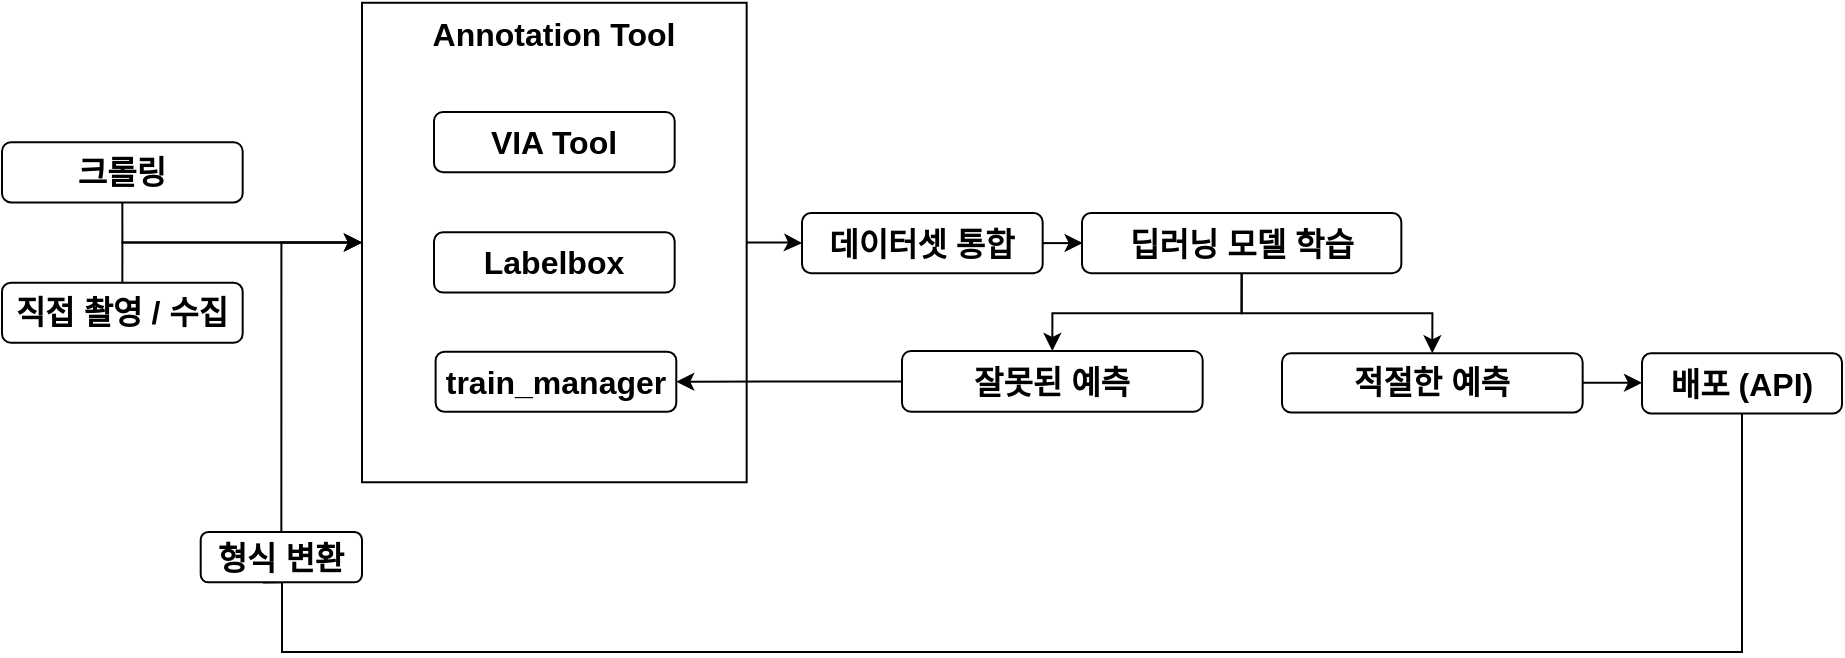 <mxfile version="20.3.3" type="github"><diagram id="LLGtZsVLApm6aKQM2JQc" name="페이지-1"><mxGraphModel dx="1278" dy="539" grid="1" gridSize="10" guides="1" tooltips="1" connect="1" arrows="1" fold="1" page="1" pageScale="1" pageWidth="827" pageHeight="1169" math="0" shadow="0"><root><mxCell id="0"/><mxCell id="1" parent="0"/><mxCell id="Xvsy4DJiGhfYOxLdxr2o-5" value="&lt;span style=&quot;font-size: 16px;&quot;&gt;Annotation Tool&lt;/span&gt;" style="whiteSpace=wrap;html=1;verticalAlign=top;fontSize=16;fontStyle=1" parent="1" vertex="1"><mxGeometry x="280.0" y="215.39" width="192.33" height="239.74" as="geometry"/></mxCell><mxCell id="QGq_M02iSiS660ges3lt-46" style="edgeStyle=orthogonalEdgeStyle;rounded=0;orthogonalLoop=1;jettySize=auto;html=1;exitX=0.5;exitY=1;exitDx=0;exitDy=0;entryX=0;entryY=0.5;entryDx=0;entryDy=0;" parent="1" source="Xvsy4DJiGhfYOxLdxr2o-1" target="Xvsy4DJiGhfYOxLdxr2o-5" edge="1"><mxGeometry relative="1" as="geometry"/></mxCell><mxCell id="Xvsy4DJiGhfYOxLdxr2o-1" value="크롤링" style="rounded=1;whiteSpace=wrap;html=1;fontSize=16;fontStyle=1" parent="1" vertex="1"><mxGeometry x="100" y="285.119" width="120.336" height="30.084" as="geometry"/></mxCell><mxCell id="QGq_M02iSiS660ges3lt-47" style="edgeStyle=orthogonalEdgeStyle;rounded=0;orthogonalLoop=1;jettySize=auto;html=1;exitX=0.5;exitY=0;exitDx=0;exitDy=0;entryX=0;entryY=0.5;entryDx=0;entryDy=0;" parent="1" source="Xvsy4DJiGhfYOxLdxr2o-2" target="Xvsy4DJiGhfYOxLdxr2o-5" edge="1"><mxGeometry relative="1" as="geometry"/></mxCell><mxCell id="Xvsy4DJiGhfYOxLdxr2o-2" value="직접 촬영 / 수집" style="rounded=1;whiteSpace=wrap;html=1;fontSize=16;fontStyle=1" parent="1" vertex="1"><mxGeometry x="100" y="355.316" width="120.336" height="30.084" as="geometry"/></mxCell><mxCell id="Xvsy4DJiGhfYOxLdxr2o-3" value="VIA Tool" style="rounded=1;whiteSpace=wrap;html=1;fontSize=16;fontStyle=1" parent="1" vertex="1"><mxGeometry x="316.0" y="269.998" width="120.336" height="30.084" as="geometry"/></mxCell><mxCell id="Xvsy4DJiGhfYOxLdxr2o-4" value="Labelbox" style="rounded=1;whiteSpace=wrap;html=1;fontSize=16;fontStyle=1" parent="1" vertex="1"><mxGeometry x="316.0" y="330.167" width="120.336" height="30.084" as="geometry"/></mxCell><mxCell id="Xvsy4DJiGhfYOxLdxr2o-23" value="데이터셋 통합" style="rounded=1;whiteSpace=wrap;html=1;fontSize=16;fontStyle=1" parent="1" vertex="1"><mxGeometry x="500.004" y="320.518" width="120.336" height="30.084" as="geometry"/></mxCell><mxCell id="Xvsy4DJiGhfYOxLdxr2o-29" style="edgeStyle=orthogonalEdgeStyle;rounded=0;orthogonalLoop=1;jettySize=auto;html=1;entryX=0;entryY=0.5;entryDx=0;entryDy=0;fontSize=16;fontStyle=1" parent="1" source="Xvsy4DJiGhfYOxLdxr2o-5" target="Xvsy4DJiGhfYOxLdxr2o-23" edge="1"><mxGeometry relative="1" as="geometry"/></mxCell><mxCell id="QGq_M02iSiS660ges3lt-22" style="edgeStyle=orthogonalEdgeStyle;rounded=0;orthogonalLoop=1;jettySize=auto;html=1;exitX=0.5;exitY=1;exitDx=0;exitDy=0;entryX=0.5;entryY=0;entryDx=0;entryDy=0;" parent="1" source="Xvsy4DJiGhfYOxLdxr2o-10" target="QGq_M02iSiS660ges3lt-20" edge="1"><mxGeometry relative="1" as="geometry"/></mxCell><mxCell id="QGq_M02iSiS660ges3lt-44" style="edgeStyle=orthogonalEdgeStyle;rounded=0;orthogonalLoop=1;jettySize=auto;html=1;exitX=0.5;exitY=1;exitDx=0;exitDy=0;entryX=0.5;entryY=0;entryDx=0;entryDy=0;" parent="1" source="Xvsy4DJiGhfYOxLdxr2o-10" target="QGq_M02iSiS660ges3lt-19" edge="1"><mxGeometry relative="1" as="geometry"/></mxCell><mxCell id="Xvsy4DJiGhfYOxLdxr2o-10" value="딥러닝 모델 학습" style="rounded=1;whiteSpace=wrap;html=1;fontSize=16;fontStyle=1" parent="1" vertex="1"><mxGeometry x="640" y="320.52" width="159.67" height="30.08" as="geometry"/></mxCell><mxCell id="Xvsy4DJiGhfYOxLdxr2o-27" style="edgeStyle=orthogonalEdgeStyle;rounded=0;orthogonalLoop=1;jettySize=auto;html=1;fontSize=16;fontStyle=1;entryX=0;entryY=0.5;entryDx=0;entryDy=0;" parent="1" source="Xvsy4DJiGhfYOxLdxr2o-23" target="Xvsy4DJiGhfYOxLdxr2o-10" edge="1"><mxGeometry relative="1" as="geometry"><mxPoint x="763.96" y="470.3" as="targetPoint"/></mxGeometry></mxCell><mxCell id="Xvsy4DJiGhfYOxLdxr2o-17" value="배포 (API)" style="rounded=1;whiteSpace=wrap;html=1;fontSize=16;fontStyle=1" parent="1" vertex="1"><mxGeometry x="920" y="390.64" width="100" height="30.08" as="geometry"/></mxCell><mxCell id="QGq_M02iSiS660ges3lt-23" style="edgeStyle=orthogonalEdgeStyle;rounded=0;orthogonalLoop=1;jettySize=auto;html=1;exitX=1;exitY=0.5;exitDx=0;exitDy=0;entryX=0;entryY=0.5;entryDx=0;entryDy=0;" parent="1" source="QGq_M02iSiS660ges3lt-19" target="Xvsy4DJiGhfYOxLdxr2o-17" edge="1"><mxGeometry relative="1" as="geometry"/></mxCell><mxCell id="QGq_M02iSiS660ges3lt-19" value="적절한 예측" style="rounded=1;whiteSpace=wrap;html=1;fontSize=16;fontStyle=1" parent="1" vertex="1"><mxGeometry x="740" y="390.64" width="150.33" height="29.57" as="geometry"/></mxCell><mxCell id="QGq_M02iSiS660ges3lt-42" style="edgeStyle=orthogonalEdgeStyle;rounded=0;orthogonalLoop=1;jettySize=auto;html=1;exitX=0;exitY=0.5;exitDx=0;exitDy=0;entryX=1;entryY=0.5;entryDx=0;entryDy=0;" parent="1" source="QGq_M02iSiS660ges3lt-20" target="QGq_M02iSiS660ges3lt-25" edge="1"><mxGeometry relative="1" as="geometry"/></mxCell><mxCell id="QGq_M02iSiS660ges3lt-20" value="잘못된 예측" style="rounded=1;whiteSpace=wrap;html=1;fontSize=16;fontStyle=1;fillColor=#FFFFFF;" parent="1" vertex="1"><mxGeometry x="550" y="389.49" width="150.33" height="30.42" as="geometry"/></mxCell><mxCell id="QGq_M02iSiS660ges3lt-25" value="train_manager" style="rounded=1;whiteSpace=wrap;html=1;fontSize=16;fontStyle=1;fillColor=#FFFFFF;" parent="1" vertex="1"><mxGeometry x="316.81" y="389.827" width="120.336" height="30.084" as="geometry"/></mxCell><mxCell id="QGq_M02iSiS660ges3lt-34" value="" style="edgeStyle=orthogonalEdgeStyle;rounded=0;orthogonalLoop=1;jettySize=auto;html=1;fontSize=16;exitX=0.5;exitY=1;exitDx=0;exitDy=0;endArrow=none;startArrow=none;" parent="1" source="Xvsy4DJiGhfYOxLdxr2o-36" edge="1"><mxGeometry relative="1" as="geometry"><mxPoint x="231" y="480" as="targetPoint"/><Array as="points"/><mxPoint x="1174.132" y="312.026" as="sourcePoint"/></mxGeometry></mxCell><mxCell id="QGq_M02iSiS660ges3lt-40" style="edgeStyle=orthogonalEdgeStyle;rounded=0;orthogonalLoop=1;jettySize=auto;html=1;exitX=0.5;exitY=0;exitDx=0;exitDy=0;entryX=0;entryY=0.5;entryDx=0;entryDy=0;" parent="1" source="Xvsy4DJiGhfYOxLdxr2o-36" target="Xvsy4DJiGhfYOxLdxr2o-5" edge="1"><mxGeometry relative="1" as="geometry"><Array as="points"><mxPoint x="240" y="335"/></Array></mxGeometry></mxCell><mxCell id="Xvsy4DJiGhfYOxLdxr2o-36" value="형식 변환" style="rounded=1;whiteSpace=wrap;html=1;fontSize=16;fontStyle=1" parent="1" vertex="1"><mxGeometry x="199.35" y="480" width="80.65" height="25.16" as="geometry"/></mxCell><mxCell id="QGq_M02iSiS660ges3lt-37" value="" style="edgeStyle=orthogonalEdgeStyle;rounded=0;orthogonalLoop=1;jettySize=auto;html=1;fontSize=16;exitX=0.5;exitY=1;exitDx=0;exitDy=0;endArrow=none;" parent="1" source="Xvsy4DJiGhfYOxLdxr2o-17" target="Xvsy4DJiGhfYOxLdxr2o-36" edge="1"><mxGeometry relative="1" as="geometry"><mxPoint x="231" y="480" as="targetPoint"/><Array as="points"><mxPoint x="970" y="540"/><mxPoint x="240" y="540"/></Array><mxPoint x="1174.132" y="312.026" as="sourcePoint"/></mxGeometry></mxCell></root></mxGraphModel></diagram></mxfile>